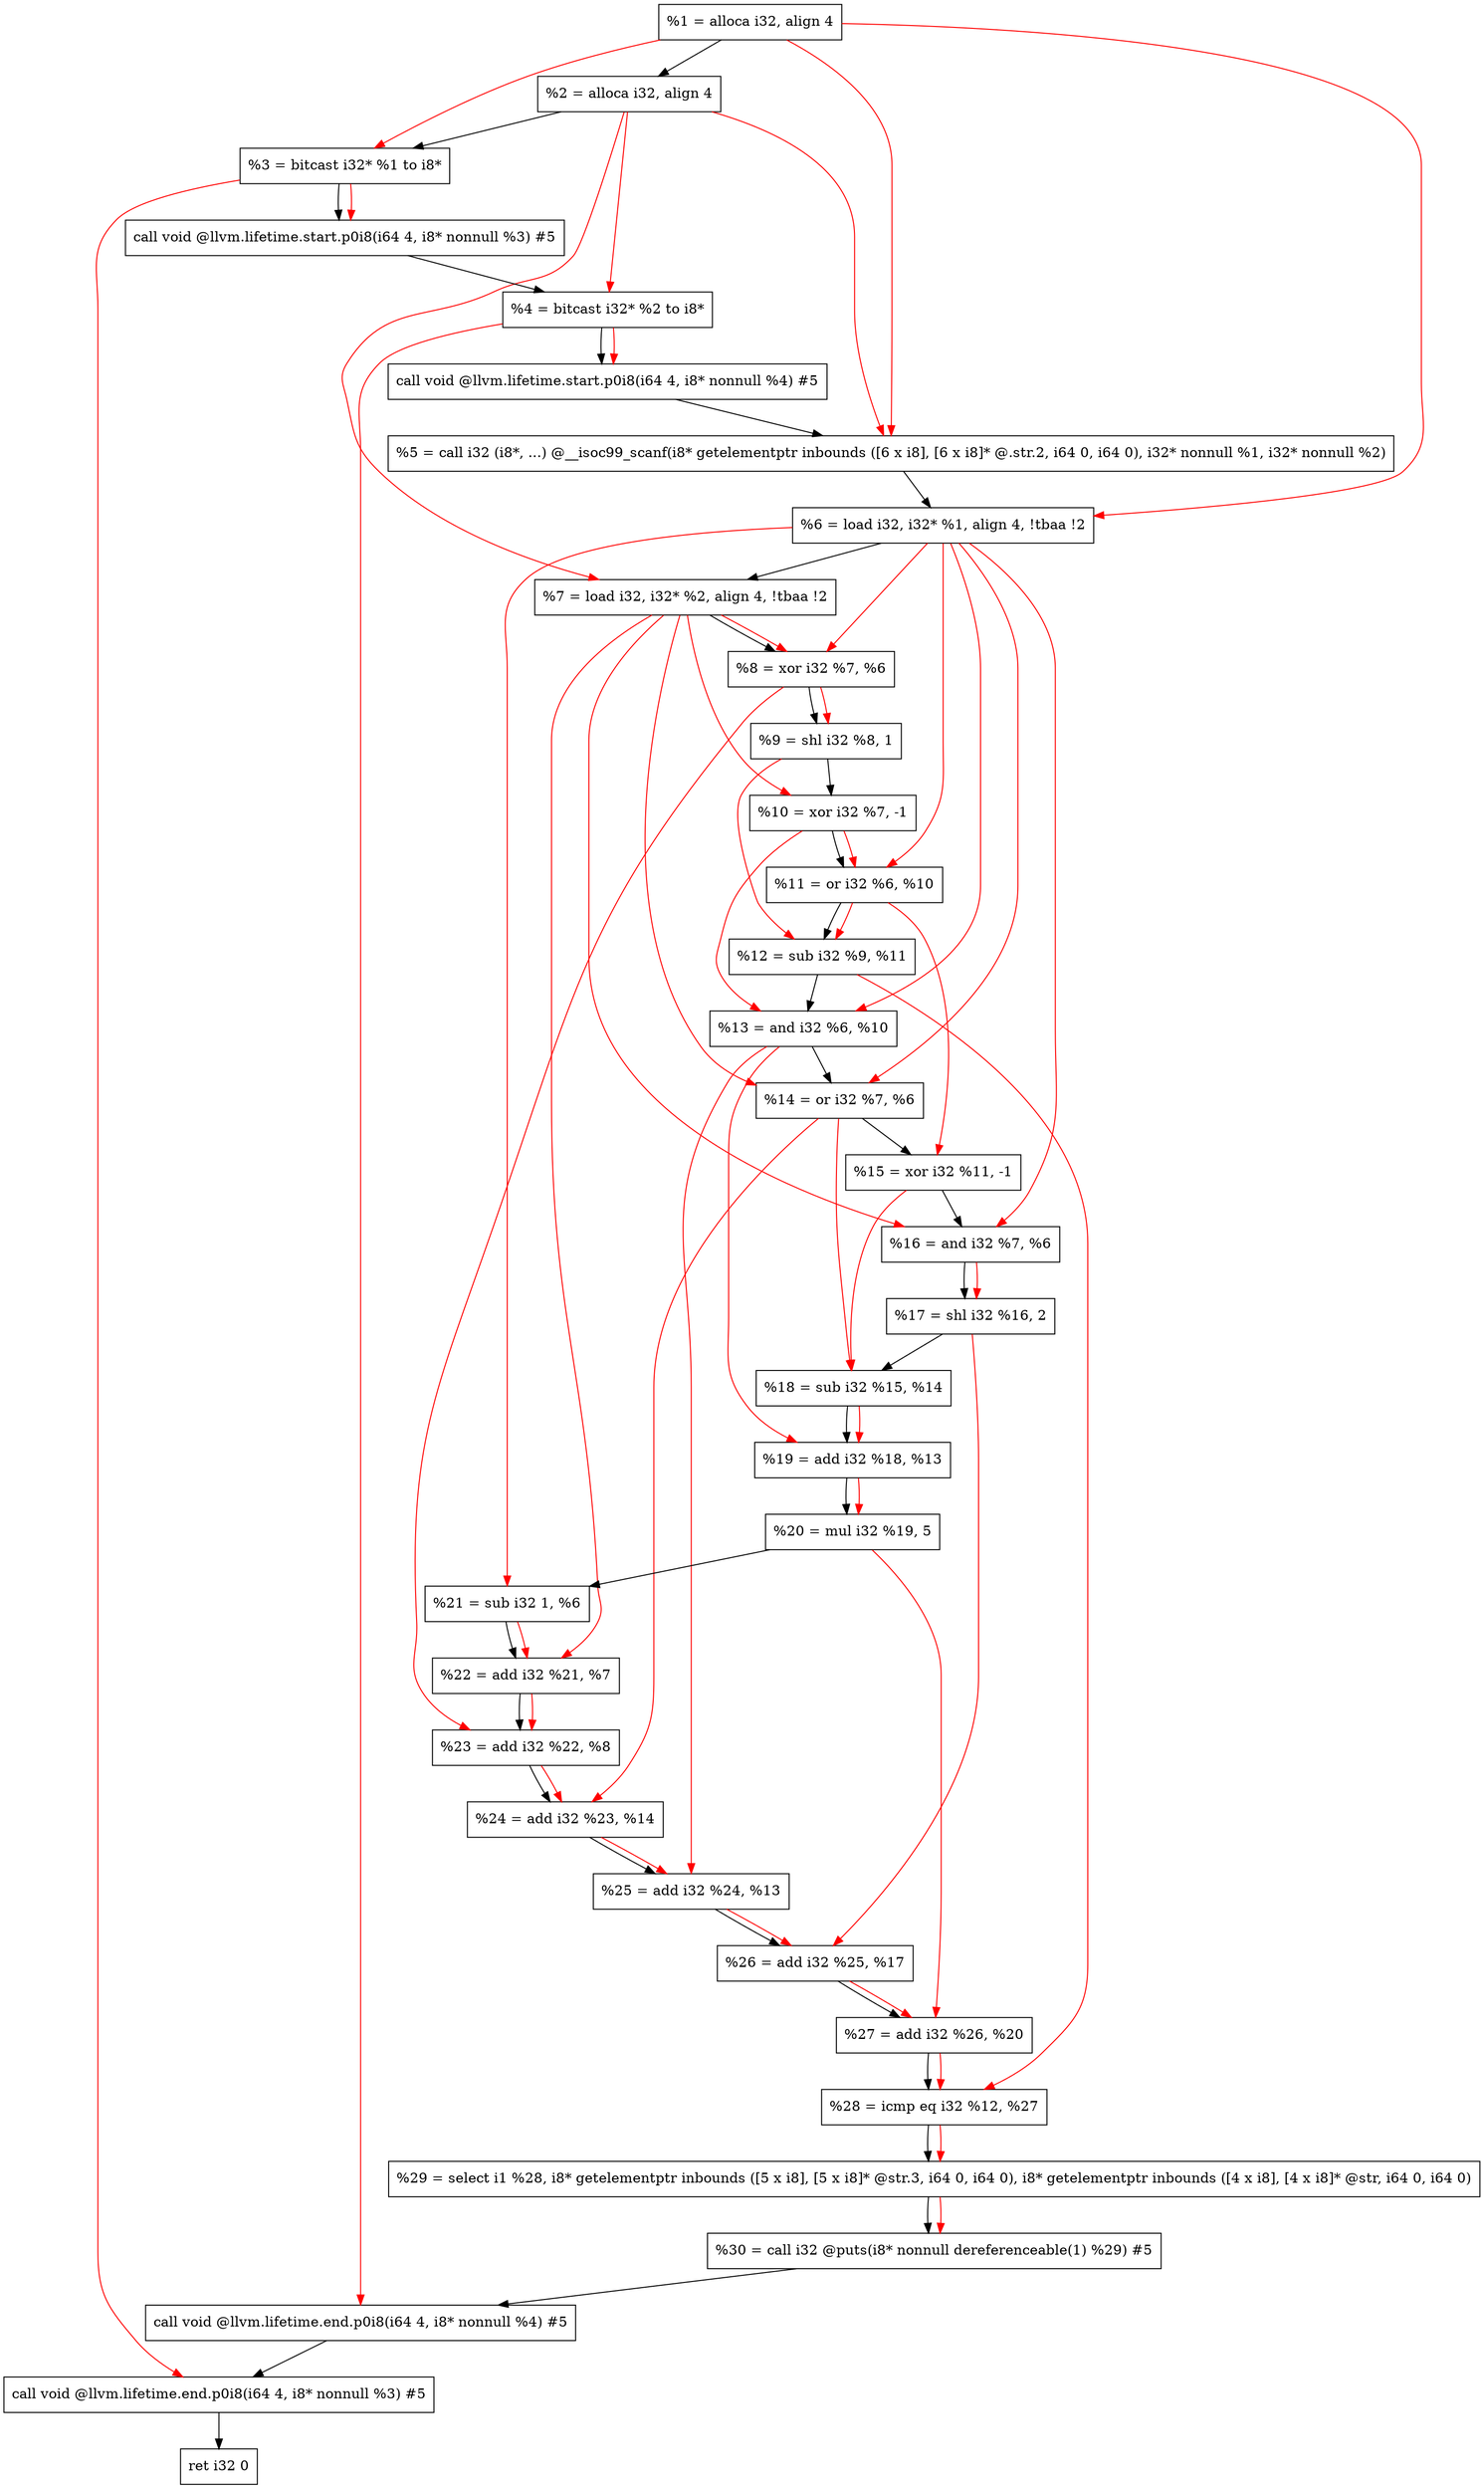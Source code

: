 digraph "DFG for'main' function" {
	Node0x2370c28[shape=record, label="  %1 = alloca i32, align 4"];
	Node0x2370ca8[shape=record, label="  %2 = alloca i32, align 4"];
	Node0x2370d38[shape=record, label="  %3 = bitcast i32* %1 to i8*"];
	Node0x2371198[shape=record, label="  call void @llvm.lifetime.start.p0i8(i64 4, i8* nonnull %3) #5"];
	Node0x2371278[shape=record, label="  %4 = bitcast i32* %2 to i8*"];
	Node0x2371398[shape=record, label="  call void @llvm.lifetime.start.p0i8(i64 4, i8* nonnull %4) #5"];
	Node0x23715d0[shape=record, label="  %5 = call i32 (i8*, ...) @__isoc99_scanf(i8* getelementptr inbounds ([6 x i8], [6 x i8]* @.str.2, i64 0, i64 0), i32* nonnull %1, i32* nonnull %2)"];
	Node0x2371688[shape=record, label="  %6 = load i32, i32* %1, align 4, !tbaa !2"];
	Node0x23725f8[shape=record, label="  %7 = load i32, i32* %2, align 4, !tbaa !2"];
	Node0x2372c80[shape=record, label="  %8 = xor i32 %7, %6"];
	Node0x2372cf0[shape=record, label="  %9 = shl i32 %8, 1"];
	Node0x2372d60[shape=record, label="  %10 = xor i32 %7, -1"];
	Node0x2372dd0[shape=record, label="  %11 = or i32 %6, %10"];
	Node0x2372e40[shape=record, label="  %12 = sub i32 %9, %11"];
	Node0x2372eb0[shape=record, label="  %13 = and i32 %6, %10"];
	Node0x2372f20[shape=record, label="  %14 = or i32 %7, %6"];
	Node0x2372f90[shape=record, label="  %15 = xor i32 %11, -1"];
	Node0x2373000[shape=record, label="  %16 = and i32 %7, %6"];
	Node0x2373070[shape=record, label="  %17 = shl i32 %16, 2"];
	Node0x23730e0[shape=record, label="  %18 = sub i32 %15, %14"];
	Node0x2373150[shape=record, label="  %19 = add i32 %18, %13"];
	Node0x23731c0[shape=record, label="  %20 = mul i32 %19, 5"];
	Node0x2373230[shape=record, label="  %21 = sub i32 1, %6"];
	Node0x23732a0[shape=record, label="  %22 = add i32 %21, %7"];
	Node0x2373310[shape=record, label="  %23 = add i32 %22, %8"];
	Node0x2373380[shape=record, label="  %24 = add i32 %23, %14"];
	Node0x23733f0[shape=record, label="  %25 = add i32 %24, %13"];
	Node0x2373460[shape=record, label="  %26 = add i32 %25, %17"];
	Node0x23734d0[shape=record, label="  %27 = add i32 %26, %20"];
	Node0x2373540[shape=record, label="  %28 = icmp eq i32 %12, %27"];
	Node0x23119d8[shape=record, label="  %29 = select i1 %28, i8* getelementptr inbounds ([5 x i8], [5 x i8]* @str.3, i64 0, i64 0), i8* getelementptr inbounds ([4 x i8], [4 x i8]* @str, i64 0, i64 0)"];
	Node0x23735d0[shape=record, label="  %30 = call i32 @puts(i8* nonnull dereferenceable(1) %29) #5"];
	Node0x2373828[shape=record, label="  call void @llvm.lifetime.end.p0i8(i64 4, i8* nonnull %4) #5"];
	Node0x2373988[shape=record, label="  call void @llvm.lifetime.end.p0i8(i64 4, i8* nonnull %3) #5"];
	Node0x2373a48[shape=record, label="  ret i32 0"];
	Node0x2370c28 -> Node0x2370ca8;
	Node0x2370ca8 -> Node0x2370d38;
	Node0x2370d38 -> Node0x2371198;
	Node0x2371198 -> Node0x2371278;
	Node0x2371278 -> Node0x2371398;
	Node0x2371398 -> Node0x23715d0;
	Node0x23715d0 -> Node0x2371688;
	Node0x2371688 -> Node0x23725f8;
	Node0x23725f8 -> Node0x2372c80;
	Node0x2372c80 -> Node0x2372cf0;
	Node0x2372cf0 -> Node0x2372d60;
	Node0x2372d60 -> Node0x2372dd0;
	Node0x2372dd0 -> Node0x2372e40;
	Node0x2372e40 -> Node0x2372eb0;
	Node0x2372eb0 -> Node0x2372f20;
	Node0x2372f20 -> Node0x2372f90;
	Node0x2372f90 -> Node0x2373000;
	Node0x2373000 -> Node0x2373070;
	Node0x2373070 -> Node0x23730e0;
	Node0x23730e0 -> Node0x2373150;
	Node0x2373150 -> Node0x23731c0;
	Node0x23731c0 -> Node0x2373230;
	Node0x2373230 -> Node0x23732a0;
	Node0x23732a0 -> Node0x2373310;
	Node0x2373310 -> Node0x2373380;
	Node0x2373380 -> Node0x23733f0;
	Node0x23733f0 -> Node0x2373460;
	Node0x2373460 -> Node0x23734d0;
	Node0x23734d0 -> Node0x2373540;
	Node0x2373540 -> Node0x23119d8;
	Node0x23119d8 -> Node0x23735d0;
	Node0x23735d0 -> Node0x2373828;
	Node0x2373828 -> Node0x2373988;
	Node0x2373988 -> Node0x2373a48;
edge [color=red]
	Node0x2370c28 -> Node0x2370d38;
	Node0x2370d38 -> Node0x2371198;
	Node0x2370ca8 -> Node0x2371278;
	Node0x2371278 -> Node0x2371398;
	Node0x2370c28 -> Node0x23715d0;
	Node0x2370ca8 -> Node0x23715d0;
	Node0x2370c28 -> Node0x2371688;
	Node0x2370ca8 -> Node0x23725f8;
	Node0x23725f8 -> Node0x2372c80;
	Node0x2371688 -> Node0x2372c80;
	Node0x2372c80 -> Node0x2372cf0;
	Node0x23725f8 -> Node0x2372d60;
	Node0x2371688 -> Node0x2372dd0;
	Node0x2372d60 -> Node0x2372dd0;
	Node0x2372cf0 -> Node0x2372e40;
	Node0x2372dd0 -> Node0x2372e40;
	Node0x2371688 -> Node0x2372eb0;
	Node0x2372d60 -> Node0x2372eb0;
	Node0x23725f8 -> Node0x2372f20;
	Node0x2371688 -> Node0x2372f20;
	Node0x2372dd0 -> Node0x2372f90;
	Node0x23725f8 -> Node0x2373000;
	Node0x2371688 -> Node0x2373000;
	Node0x2373000 -> Node0x2373070;
	Node0x2372f90 -> Node0x23730e0;
	Node0x2372f20 -> Node0x23730e0;
	Node0x23730e0 -> Node0x2373150;
	Node0x2372eb0 -> Node0x2373150;
	Node0x2373150 -> Node0x23731c0;
	Node0x2371688 -> Node0x2373230;
	Node0x2373230 -> Node0x23732a0;
	Node0x23725f8 -> Node0x23732a0;
	Node0x23732a0 -> Node0x2373310;
	Node0x2372c80 -> Node0x2373310;
	Node0x2373310 -> Node0x2373380;
	Node0x2372f20 -> Node0x2373380;
	Node0x2373380 -> Node0x23733f0;
	Node0x2372eb0 -> Node0x23733f0;
	Node0x23733f0 -> Node0x2373460;
	Node0x2373070 -> Node0x2373460;
	Node0x2373460 -> Node0x23734d0;
	Node0x23731c0 -> Node0x23734d0;
	Node0x2372e40 -> Node0x2373540;
	Node0x23734d0 -> Node0x2373540;
	Node0x2373540 -> Node0x23119d8;
	Node0x23119d8 -> Node0x23735d0;
	Node0x2371278 -> Node0x2373828;
	Node0x2370d38 -> Node0x2373988;
}
